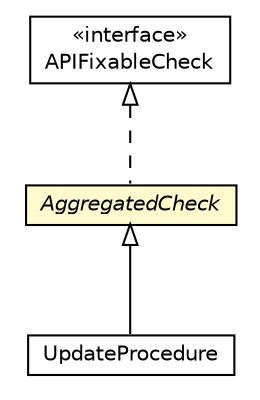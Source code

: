 #!/usr/local/bin/dot
#
# Class diagram 
# Generated by UMLGraph version R5_6-24-gf6e263 (http://www.umlgraph.org/)
#

digraph G {
	edge [fontname="Helvetica",fontsize=10,labelfontname="Helvetica",labelfontsize=10];
	node [fontname="Helvetica",fontsize=10,shape=plaintext];
	nodesep=0.25;
	ranksep=0.5;
	// org.universAAL.support.directives.mojos.UpdateParentPom.UpdateProcedure
	c2112671 [label=<<table title="org.universAAL.support.directives.mojos.UpdateParentPom.UpdateProcedure" border="0" cellborder="1" cellspacing="0" cellpadding="2" port="p" href="../mojos/UpdateParentPom.UpdateProcedure.html">
		<tr><td><table border="0" cellspacing="0" cellpadding="1">
<tr><td align="center" balign="center"> UpdateProcedure </td></tr>
		</table></td></tr>
		</table>>, URL="../mojos/UpdateParentPom.UpdateProcedure.html", fontname="Helvetica", fontcolor="black", fontsize=10.0];
	// org.universAAL.support.directives.api.APIFixableCheck
	c2112675 [label=<<table title="org.universAAL.support.directives.api.APIFixableCheck" border="0" cellborder="1" cellspacing="0" cellpadding="2" port="p" href="./APIFixableCheck.html">
		<tr><td><table border="0" cellspacing="0" cellpadding="1">
<tr><td align="center" balign="center"> &#171;interface&#187; </td></tr>
<tr><td align="center" balign="center"> APIFixableCheck </td></tr>
		</table></td></tr>
		</table>>, URL="./APIFixableCheck.html", fontname="Helvetica", fontcolor="black", fontsize=10.0];
	// org.universAAL.support.directives.api.AggregatedCheck
	c2112678 [label=<<table title="org.universAAL.support.directives.api.AggregatedCheck" border="0" cellborder="1" cellspacing="0" cellpadding="2" port="p" bgcolor="lemonChiffon" href="./AggregatedCheck.html">
		<tr><td><table border="0" cellspacing="0" cellpadding="1">
<tr><td align="center" balign="center"><font face="Helvetica-Oblique"> AggregatedCheck </font></td></tr>
		</table></td></tr>
		</table>>, URL="./AggregatedCheck.html", fontname="Helvetica", fontcolor="black", fontsize=10.0];
	//org.universAAL.support.directives.mojos.UpdateParentPom.UpdateProcedure extends org.universAAL.support.directives.api.AggregatedCheck
	c2112678:p -> c2112671:p [dir=back,arrowtail=empty];
	//org.universAAL.support.directives.api.AggregatedCheck implements org.universAAL.support.directives.api.APIFixableCheck
	c2112675:p -> c2112678:p [dir=back,arrowtail=empty,style=dashed];
}

